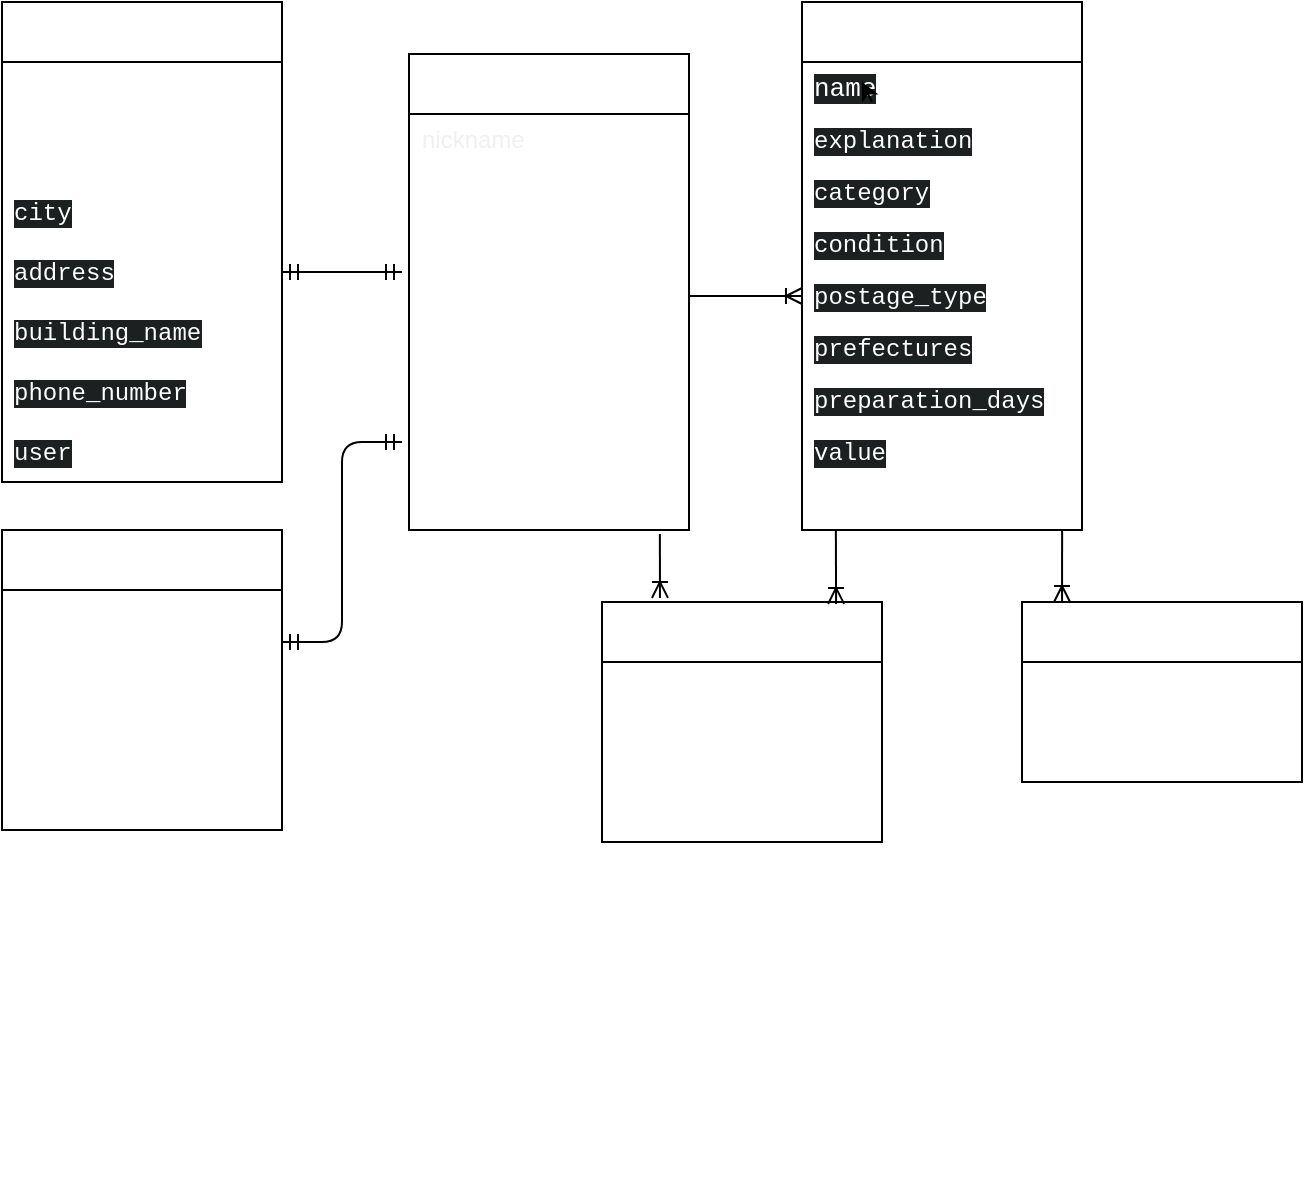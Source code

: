 <mxfile>
    <diagram id="0Fzn3t0CpTgEmDfchKeI" name="ページ1">
        <mxGraphModel dx="843" dy="540" grid="1" gridSize="10" guides="1" tooltips="1" connect="1" arrows="1" fold="1" page="1" pageScale="1" pageWidth="827" pageHeight="1169" math="0" shadow="0">
            <root>
                <mxCell id="0"/>
                <mxCell id="1" parent="0"/>
                <mxCell id="62" value="&lt;p style=&quot;margin: 0px; font-variant-numeric: normal; font-variant-east-asian: normal; font-variant-alternates: normal; font-kerning: auto; font-optical-sizing: auto; font-feature-settings: normal; font-variation-settings: normal; font-stretch: normal; font-size: 13px; line-height: normal; font-family: &amp;quot;Helvetica Neue&amp;quot;; text-align: start;&quot; class=&quot;p1&quot;&gt;&lt;br&gt;&lt;/p&gt;" style="text;html=1;align=center;verticalAlign=middle;resizable=0;points=[];autosize=1;strokeColor=none;fillColor=none;fontColor=#FFFFFF;" vertex="1" parent="1">
                    <mxGeometry x="200" y="620" width="20" height="30" as="geometry"/>
                </mxCell>
                <mxCell id="128" value="usersテーブル" style="swimlane;fontStyle=0;childLayout=stackLayout;horizontal=1;startSize=30;horizontalStack=0;resizeParent=1;resizeParentMax=0;resizeLast=0;collapsible=1;marginBottom=0;whiteSpace=wrap;html=1;fontSize=12;fontColor=#FFFFFF;" vertex="1" parent="1">
                    <mxGeometry x="273.5" y="76" width="140" height="238" as="geometry"/>
                </mxCell>
                <mxCell id="130" value="&lt;span style=&quot;color: rgb(240, 240, 240); text-align: center;&quot;&gt;nickname&lt;/span&gt;" style="text;strokeColor=none;fillColor=none;align=left;verticalAlign=middle;spacingLeft=4;spacingRight=4;overflow=hidden;points=[[0,0.5],[1,0.5]];portConstraint=eastwest;rotatable=0;whiteSpace=wrap;html=1;fontSize=12;fontColor=#FFFFFF;" vertex="1" parent="128">
                    <mxGeometry y="30" width="140" height="26" as="geometry"/>
                </mxCell>
                <mxCell id="131" value="&lt;span style=&quot;font-family: &amp;quot;Helvetica Neue&amp;quot;; font-size: 13px;&quot;&gt;email&amp;nbsp;&lt;/span&gt;&lt;span style=&quot;font-family: &amp;quot;Helvetica Neue&amp;quot;; font-size: 13px;&quot; class=&quot;Apple-converted-space&quot;&gt;&amp;nbsp;&amp;nbsp;&lt;/span&gt;" style="text;strokeColor=none;fillColor=none;align=left;verticalAlign=middle;spacingLeft=4;spacingRight=4;overflow=hidden;points=[[0,0.5],[1,0.5]];portConstraint=eastwest;rotatable=0;whiteSpace=wrap;html=1;fontSize=12;fontColor=#FFFFFF;" vertex="1" parent="128">
                    <mxGeometry y="56" width="140" height="26" as="geometry"/>
                </mxCell>
                <mxCell id="137" value="&lt;span style=&quot;font-family: &amp;quot;Helvetica Neue&amp;quot;; font-size: 13px;&quot;&gt;password&lt;/span&gt;&lt;span style=&quot;font-family: &amp;quot;Helvetica Neue&amp;quot;; font-size: 13px;&quot; class=&quot;Apple-converted-space&quot;&gt;&amp;nbsp;&amp;nbsp;&lt;/span&gt;" style="text;strokeColor=none;fillColor=none;align=left;verticalAlign=middle;spacingLeft=4;spacingRight=4;overflow=hidden;points=[[0,0.5],[1,0.5]];portConstraint=eastwest;rotatable=0;whiteSpace=wrap;html=1;fontSize=12;fontColor=#FFFFFF;" vertex="1" parent="128">
                    <mxGeometry y="82" width="140" height="26" as="geometry"/>
                </mxCell>
                <mxCell id="142" value="&lt;span style=&quot;font-family: &amp;quot;Helvetica Neue&amp;quot;; font-size: 13px;&quot;&gt;first_name&lt;/span&gt;&lt;span style=&quot;font-family: &amp;quot;Helvetica Neue&amp;quot;; font-size: 13px;&quot; class=&quot;Apple-converted-space&quot;&gt;&amp;nbsp;&lt;/span&gt;" style="text;strokeColor=none;fillColor=none;align=left;verticalAlign=middle;spacingLeft=4;spacingRight=4;overflow=hidden;points=[[0,0.5],[1,0.5]];portConstraint=eastwest;rotatable=0;whiteSpace=wrap;html=1;fontSize=12;fontColor=#FFFFFF;" vertex="1" parent="128">
                    <mxGeometry y="108" width="140" height="26" as="geometry"/>
                </mxCell>
                <mxCell id="141" value="&lt;font face=&quot;Helvetica Neue&quot;&gt;&lt;span style=&quot;font-size: 13px;&quot;&gt;family_name&lt;/span&gt;&lt;/font&gt;" style="text;strokeColor=none;fillColor=none;align=left;verticalAlign=middle;spacingLeft=4;spacingRight=4;overflow=hidden;points=[[0,0.5],[1,0.5]];portConstraint=eastwest;rotatable=0;whiteSpace=wrap;html=1;fontSize=12;fontColor=#FFFFFF;" vertex="1" parent="128">
                    <mxGeometry y="134" width="140" height="26" as="geometry"/>
                </mxCell>
                <mxCell id="140" value="&lt;span style=&quot;font-family: &amp;quot;Helvetica Neue&amp;quot;; font-size: 13px;&quot;&gt;read_first&lt;/span&gt;" style="text;strokeColor=none;fillColor=none;align=left;verticalAlign=middle;spacingLeft=4;spacingRight=4;overflow=hidden;points=[[0,0.5],[1,0.5]];portConstraint=eastwest;rotatable=0;whiteSpace=wrap;html=1;fontSize=12;fontColor=#FFFFFF;" vertex="1" parent="128">
                    <mxGeometry y="160" width="140" height="26" as="geometry"/>
                </mxCell>
                <mxCell id="139" value="&lt;span style=&quot;font-family: &amp;quot;Helvetica Neue&amp;quot;; font-size: 13px;&quot;&gt;read_family&lt;/span&gt;" style="text;strokeColor=none;fillColor=none;align=left;verticalAlign=middle;spacingLeft=4;spacingRight=4;overflow=hidden;points=[[0,0.5],[1,0.5]];portConstraint=eastwest;rotatable=0;whiteSpace=wrap;html=1;fontSize=12;fontColor=#FFFFFF;" vertex="1" parent="128">
                    <mxGeometry y="186" width="140" height="26" as="geometry"/>
                </mxCell>
                <mxCell id="138" value="&lt;span style=&quot;font-family: &amp;quot;Helvetica Neue&amp;quot;; font-size: 13px;&quot;&gt;birth&lt;/span&gt;" style="text;strokeColor=none;fillColor=none;align=left;verticalAlign=middle;spacingLeft=4;spacingRight=4;overflow=hidden;points=[[0,0.5],[1,0.5]];portConstraint=eastwest;rotatable=0;whiteSpace=wrap;html=1;fontSize=12;fontColor=#FFFFFF;" vertex="1" parent="128">
                    <mxGeometry y="212" width="140" height="26" as="geometry"/>
                </mxCell>
                <mxCell id="143" value="itemsテーブル" style="swimlane;fontStyle=0;childLayout=stackLayout;horizontal=1;startSize=30;horizontalStack=0;resizeParent=1;resizeParentMax=0;resizeLast=0;collapsible=1;marginBottom=0;whiteSpace=wrap;html=1;fontSize=12;fontColor=#FFFFFF;" vertex="1" parent="1">
                    <mxGeometry x="470" y="50" width="140" height="264" as="geometry"/>
                </mxCell>
                <mxCell id="144" value="&lt;span style=&quot;font-family: SFMono-Regular, Consolas, &amp;quot;Liberation Mono&amp;quot;, Menlo, Courier, monospace; font-size: 13px; background-color: rgb(29, 32, 32);&quot;&gt;name&lt;/span&gt;" style="text;strokeColor=none;fillColor=none;align=left;verticalAlign=middle;spacingLeft=4;spacingRight=4;overflow=hidden;points=[[0,0.5],[1,0.5]];portConstraint=eastwest;rotatable=0;whiteSpace=wrap;html=1;fontSize=12;fontColor=#FFFFFF;" vertex="1" parent="143">
                    <mxGeometry y="30" width="140" height="26" as="geometry"/>
                </mxCell>
                <mxCell id="146" value="&lt;span style=&quot;font-family: SFMono-Regular, Consolas, &amp;quot;Liberation Mono&amp;quot;, Menlo, Courier, monospace; background-color: rgb(29, 32, 32);&quot;&gt;explanation&lt;/span&gt;" style="text;strokeColor=none;fillColor=none;align=left;verticalAlign=middle;spacingLeft=4;spacingRight=4;overflow=hidden;points=[[0,0.5],[1,0.5]];portConstraint=eastwest;rotatable=0;whiteSpace=wrap;html=1;fontSize=12;fontColor=#FFFFFF;" vertex="1" parent="143">
                    <mxGeometry y="56" width="140" height="26" as="geometry"/>
                </mxCell>
                <mxCell id="152" value="&lt;span style=&quot;font-family: SFMono-Regular, Consolas, &amp;quot;Liberation Mono&amp;quot;, Menlo, Courier, monospace; background-color: rgb(29, 32, 32);&quot;&gt;category&lt;/span&gt;" style="text;strokeColor=none;fillColor=none;align=left;verticalAlign=middle;spacingLeft=4;spacingRight=4;overflow=hidden;points=[[0,0.5],[1,0.5]];portConstraint=eastwest;rotatable=0;whiteSpace=wrap;html=1;fontSize=12;fontColor=#FFFFFF;" vertex="1" parent="143">
                    <mxGeometry y="82" width="140" height="26" as="geometry"/>
                </mxCell>
                <mxCell id="151" value="&lt;span style=&quot;font-family: SFMono-Regular, Consolas, &amp;quot;Liberation Mono&amp;quot;, Menlo, Courier, monospace; background-color: rgb(29, 32, 32);&quot;&gt;condition&lt;/span&gt;" style="text;strokeColor=none;fillColor=none;align=left;verticalAlign=middle;spacingLeft=4;spacingRight=4;overflow=hidden;points=[[0,0.5],[1,0.5]];portConstraint=eastwest;rotatable=0;whiteSpace=wrap;html=1;fontSize=12;fontColor=#FFFFFF;" vertex="1" parent="143">
                    <mxGeometry y="108" width="140" height="26" as="geometry"/>
                </mxCell>
                <mxCell id="150" value="&lt;span style=&quot;font-family: SFMono-Regular, Consolas, &amp;quot;Liberation Mono&amp;quot;, Menlo, Courier, monospace; background-color: rgb(29, 32, 32);&quot;&gt;postage_type&lt;/span&gt;" style="text;strokeColor=none;fillColor=none;align=left;verticalAlign=middle;spacingLeft=4;spacingRight=4;overflow=hidden;points=[[0,0.5],[1,0.5]];portConstraint=eastwest;rotatable=0;whiteSpace=wrap;html=1;fontSize=12;fontColor=#FFFFFF;" vertex="1" parent="143">
                    <mxGeometry y="134" width="140" height="26" as="geometry"/>
                </mxCell>
                <mxCell id="149" value="&lt;span style=&quot;font-family: SFMono-Regular, Consolas, &amp;quot;Liberation Mono&amp;quot;, Menlo, Courier, monospace; background-color: rgb(29, 32, 32);&quot;&gt;prefectures&lt;/span&gt;" style="text;strokeColor=none;fillColor=none;align=left;verticalAlign=middle;spacingLeft=4;spacingRight=4;overflow=hidden;points=[[0,0.5],[1,0.5]];portConstraint=eastwest;rotatable=0;whiteSpace=wrap;html=1;fontSize=12;fontColor=#FFFFFF;" vertex="1" parent="143">
                    <mxGeometry y="160" width="140" height="26" as="geometry"/>
                </mxCell>
                <mxCell id="148" value="&lt;span style=&quot;font-family: SFMono-Regular, Consolas, &amp;quot;Liberation Mono&amp;quot;, Menlo, Courier, monospace; background-color: rgb(29, 32, 32);&quot;&gt;preparation_days&lt;/span&gt;" style="text;strokeColor=none;fillColor=none;align=left;verticalAlign=middle;spacingLeft=4;spacingRight=4;overflow=hidden;points=[[0,0.5],[1,0.5]];portConstraint=eastwest;rotatable=0;whiteSpace=wrap;html=1;fontSize=12;fontColor=#FFFFFF;" vertex="1" parent="143">
                    <mxGeometry y="186" width="140" height="26" as="geometry"/>
                </mxCell>
                <mxCell id="147" value="&lt;span style=&quot;font-family: SFMono-Regular, Consolas, &amp;quot;Liberation Mono&amp;quot;, Menlo, Courier, monospace; background-color: rgb(29, 32, 32);&quot;&gt;value &lt;/span&gt;" style="text;strokeColor=none;fillColor=none;align=left;verticalAlign=middle;spacingLeft=4;spacingRight=4;overflow=hidden;points=[[0,0.5],[1,0.5]];portConstraint=eastwest;rotatable=0;whiteSpace=wrap;html=1;fontSize=12;fontColor=#FFFFFF;" vertex="1" parent="143">
                    <mxGeometry y="212" width="140" height="26" as="geometry"/>
                </mxCell>
                <mxCell id="153" value="user" style="text;strokeColor=none;fillColor=none;align=left;verticalAlign=middle;spacingLeft=4;spacingRight=4;overflow=hidden;points=[[0,0.5],[1,0.5]];portConstraint=eastwest;rotatable=0;whiteSpace=wrap;html=1;fontSize=12;fontColor=#FFFFFF;" vertex="1" parent="143">
                    <mxGeometry y="238" width="140" height="26" as="geometry"/>
                </mxCell>
                <mxCell id="159" style="edgeStyle=none;html=1;exitX=0.75;exitY=0;exitDx=0;exitDy=0;fontSize=12;fontColor=#FFFFFF;" edge="1" parent="1">
                    <mxGeometry relative="1" as="geometry">
                        <mxPoint x="500" y="90" as="targetPoint"/>
                        <mxPoint x="505" y="100" as="sourcePoint"/>
                    </mxGeometry>
                </mxCell>
                <mxCell id="166" value="odersテーブル" style="swimlane;fontStyle=0;childLayout=stackLayout;horizontal=1;startSize=30;horizontalStack=0;resizeParent=1;resizeParentMax=0;resizeLast=0;collapsible=1;marginBottom=0;whiteSpace=wrap;html=1;fontSize=12;fontColor=#FFFFFF;" vertex="1" parent="1">
                    <mxGeometry x="70" y="50" width="140" height="240" as="geometry"/>
                </mxCell>
                <mxCell id="167" value="post_code" style="text;strokeColor=none;fillColor=none;align=left;verticalAlign=middle;spacingLeft=4;spacingRight=4;overflow=hidden;points=[[0,0.5],[1,0.5]];portConstraint=eastwest;rotatable=0;whiteSpace=wrap;html=1;fontSize=12;fontColor=#FFFFFF;" vertex="1" parent="166">
                    <mxGeometry y="30" width="140" height="30" as="geometry"/>
                </mxCell>
                <mxCell id="168" value="prefecture" style="text;strokeColor=none;fillColor=none;align=left;verticalAlign=middle;spacingLeft=4;spacingRight=4;overflow=hidden;points=[[0,0.5],[1,0.5]];portConstraint=eastwest;rotatable=0;whiteSpace=wrap;html=1;fontSize=12;fontColor=#FFFFFF;" vertex="1" parent="166">
                    <mxGeometry y="60" width="140" height="30" as="geometry"/>
                </mxCell>
                <mxCell id="172" value="&lt;span style=&quot;font-family: SFMono-Regular, Consolas, &amp;quot;Liberation Mono&amp;quot;, Menlo, Courier, monospace; background-color: rgb(29, 32, 32);&quot;&gt;city&lt;/span&gt;" style="text;strokeColor=none;fillColor=none;align=left;verticalAlign=middle;spacingLeft=4;spacingRight=4;overflow=hidden;points=[[0,0.5],[1,0.5]];portConstraint=eastwest;rotatable=0;whiteSpace=wrap;html=1;fontSize=12;fontColor=#FFFFFF;" vertex="1" parent="166">
                    <mxGeometry y="90" width="140" height="30" as="geometry"/>
                </mxCell>
                <mxCell id="173" value="&lt;span style=&quot;color: rgb(255, 255, 255); font-family: SFMono-Regular, Consolas, &amp;quot;Liberation Mono&amp;quot;, Menlo, Courier, monospace; font-style: normal; font-variant-ligatures: normal; font-variant-caps: normal; font-weight: 400; letter-spacing: normal; orphans: 2; text-align: start; text-indent: 0px; text-transform: none; widows: 2; word-spacing: 0px; -webkit-text-stroke-width: 0px; background-color: rgb(29, 32, 32); text-decoration-thickness: initial; text-decoration-style: initial; text-decoration-color: initial; float: none; display: inline !important;&quot;&gt;&lt;font style=&quot;font-size: 12px;&quot;&gt;address&lt;/font&gt;&lt;/span&gt;" style="text;strokeColor=none;fillColor=none;align=left;verticalAlign=middle;spacingLeft=4;spacingRight=4;overflow=hidden;points=[[0,0.5],[1,0.5]];portConstraint=eastwest;rotatable=0;whiteSpace=wrap;html=1;fontSize=12;fontColor=#FFFFFF;" vertex="1" parent="166">
                    <mxGeometry y="120" width="140" height="30" as="geometry"/>
                </mxCell>
                <mxCell id="174" value="&lt;span style=&quot;font-family: SFMono-Regular, Consolas, &amp;quot;Liberation Mono&amp;quot;, Menlo, Courier, monospace; background-color: rgb(29, 32, 32);&quot;&gt;&lt;font style=&quot;font-size: 12px;&quot;&gt;building_name&lt;/font&gt;&lt;/span&gt;" style="text;strokeColor=none;fillColor=none;align=left;verticalAlign=middle;spacingLeft=4;spacingRight=4;overflow=hidden;points=[[0,0.5],[1,0.5]];portConstraint=eastwest;rotatable=0;whiteSpace=wrap;html=1;fontSize=12;fontColor=#FFFFFF;" vertex="1" parent="166">
                    <mxGeometry y="150" width="140" height="30" as="geometry"/>
                </mxCell>
                <mxCell id="186" value="&lt;span style=&quot;font-family: SFMono-Regular, Consolas, &amp;quot;Liberation Mono&amp;quot;, Menlo, Courier, monospace; background-color: rgb(29, 32, 32);&quot;&gt;phone_number&lt;/span&gt;" style="text;strokeColor=none;fillColor=none;align=left;verticalAlign=middle;spacingLeft=4;spacingRight=4;overflow=hidden;points=[[0,0.5],[1,0.5]];portConstraint=eastwest;rotatable=0;whiteSpace=wrap;html=1;fontSize=12;fontColor=#FFFFFF;" vertex="1" parent="166">
                    <mxGeometry y="180" width="140" height="30" as="geometry"/>
                </mxCell>
                <mxCell id="175" value="&lt;font face=&quot;SFMono-Regular, Consolas, Liberation Mono, Menlo, Courier, monospace&quot;&gt;&lt;span style=&quot;background-color: rgb(29, 32, 32);&quot;&gt;user&lt;/span&gt;&lt;/font&gt;" style="text;strokeColor=none;fillColor=none;align=left;verticalAlign=middle;spacingLeft=4;spacingRight=4;overflow=hidden;points=[[0,0.5],[1,0.5]];portConstraint=eastwest;rotatable=0;whiteSpace=wrap;html=1;fontSize=12;fontColor=#FFFFFF;" vertex="1" parent="166">
                    <mxGeometry y="210" width="140" height="30" as="geometry"/>
                </mxCell>
                <mxCell id="211" style="html=1;fontSize=12;fontColor=#FFFFFF;endArrow=ERoneToMany;endFill=0;entryX=0.207;entryY=-0.017;entryDx=0;entryDy=0;entryPerimeter=0;exitX=0.896;exitY=1.077;exitDx=0;exitDy=0;exitPerimeter=0;" edge="1" parent="1" source="138" target="176">
                    <mxGeometry relative="1" as="geometry">
                        <mxPoint x="400" y="320" as="sourcePoint"/>
                        <mxPoint x="430" y="330" as="targetPoint"/>
                    </mxGeometry>
                </mxCell>
                <mxCell id="176" value="commentsテーブル" style="swimlane;fontStyle=0;childLayout=stackLayout;horizontal=1;startSize=30;horizontalStack=0;resizeParent=1;resizeParentMax=0;resizeLast=0;collapsible=1;marginBottom=0;whiteSpace=wrap;html=1;fontSize=12;fontColor=#FFFFFF;" vertex="1" parent="1">
                    <mxGeometry x="370" y="350" width="140" height="120" as="geometry"/>
                </mxCell>
                <mxCell id="177" value="content" style="text;strokeColor=none;fillColor=none;align=left;verticalAlign=middle;spacingLeft=4;spacingRight=4;overflow=hidden;points=[[0,0.5],[1,0.5]];portConstraint=eastwest;rotatable=0;whiteSpace=wrap;html=1;fontSize=12;fontColor=#FFFFFF;" vertex="1" parent="176">
                    <mxGeometry y="30" width="140" height="30" as="geometry"/>
                </mxCell>
                <mxCell id="178" value="user" style="text;strokeColor=none;fillColor=none;align=left;verticalAlign=middle;spacingLeft=4;spacingRight=4;overflow=hidden;points=[[0,0.5],[1,0.5]];portConstraint=eastwest;rotatable=0;whiteSpace=wrap;html=1;fontSize=12;fontColor=#FFFFFF;" vertex="1" parent="176">
                    <mxGeometry y="60" width="140" height="30" as="geometry"/>
                </mxCell>
                <mxCell id="179" value="item" style="text;strokeColor=none;fillColor=none;align=left;verticalAlign=middle;spacingLeft=4;spacingRight=4;overflow=hidden;points=[[0,0.5],[1,0.5]];portConstraint=eastwest;rotatable=0;whiteSpace=wrap;html=1;fontSize=12;fontColor=#FFFFFF;" vertex="1" parent="176">
                    <mxGeometry y="90" width="140" height="30" as="geometry"/>
                </mxCell>
                <mxCell id="182" value="cardテーブル" style="swimlane;fontStyle=0;childLayout=stackLayout;horizontal=1;startSize=30;horizontalStack=0;resizeParent=1;resizeParentMax=0;resizeLast=0;collapsible=1;marginBottom=0;whiteSpace=wrap;html=1;fontSize=12;fontColor=#FFFFFF;" vertex="1" parent="1">
                    <mxGeometry x="70" y="314" width="140" height="150" as="geometry"/>
                </mxCell>
                <mxCell id="184" value="card_date" style="text;strokeColor=none;fillColor=none;align=left;verticalAlign=middle;spacingLeft=4;spacingRight=4;overflow=hidden;points=[[0,0.5],[1,0.5]];portConstraint=eastwest;rotatable=0;whiteSpace=wrap;html=1;fontSize=12;fontColor=#FFFFFF;" vertex="1" parent="182">
                    <mxGeometry y="30" width="140" height="30" as="geometry"/>
                </mxCell>
                <mxCell id="187" value="card_deadline" style="text;strokeColor=none;fillColor=none;align=left;verticalAlign=middle;spacingLeft=4;spacingRight=4;overflow=hidden;points=[[0,0.5],[1,0.5]];portConstraint=eastwest;rotatable=0;whiteSpace=wrap;html=1;fontSize=12;fontColor=#FFFFFF;" vertex="1" parent="182">
                    <mxGeometry y="60" width="140" height="30" as="geometry"/>
                </mxCell>
                <mxCell id="216" value="security_code" style="text;strokeColor=none;fillColor=none;align=left;verticalAlign=middle;spacingLeft=4;spacingRight=4;overflow=hidden;points=[[0,0.5],[1,0.5]];portConstraint=eastwest;rotatable=0;whiteSpace=wrap;html=1;fontSize=12;fontColor=#FFFFFF;" vertex="1" parent="182">
                    <mxGeometry y="90" width="140" height="30" as="geometry"/>
                </mxCell>
                <mxCell id="185" value="user" style="text;strokeColor=none;fillColor=none;align=left;verticalAlign=middle;spacingLeft=4;spacingRight=4;overflow=hidden;points=[[0,0.5],[1,0.5]];portConstraint=eastwest;rotatable=0;whiteSpace=wrap;html=1;fontSize=12;fontColor=#FFFFFF;" vertex="1" parent="182">
                    <mxGeometry y="120" width="140" height="30" as="geometry"/>
                </mxCell>
                <mxCell id="215" style="edgeStyle=none;html=1;fontSize=12;fontColor=#FFFFFF;endArrow=ERoneToMany;endFill=0;entryX=0.143;entryY=0;entryDx=0;entryDy=0;entryPerimeter=0;exitX=0.929;exitY=1;exitDx=0;exitDy=0;exitPerimeter=0;" edge="1" parent="1" source="153" target="189">
                    <mxGeometry relative="1" as="geometry">
                        <mxPoint x="600" y="340" as="targetPoint"/>
                        <mxPoint x="600" y="320" as="sourcePoint"/>
                    </mxGeometry>
                </mxCell>
                <mxCell id="189" value="imageテーブル" style="swimlane;fontStyle=0;childLayout=stackLayout;horizontal=1;startSize=30;horizontalStack=0;resizeParent=1;resizeParentMax=0;resizeLast=0;collapsible=1;marginBottom=0;whiteSpace=wrap;html=1;fontSize=12;fontColor=#FFFFFF;" vertex="1" parent="1">
                    <mxGeometry x="580" y="350" width="140" height="90" as="geometry"/>
                </mxCell>
                <mxCell id="190" value="image" style="text;strokeColor=none;fillColor=none;align=left;verticalAlign=middle;spacingLeft=4;spacingRight=4;overflow=hidden;points=[[0,0.5],[1,0.5]];portConstraint=eastwest;rotatable=0;whiteSpace=wrap;html=1;fontSize=12;fontColor=#FFFFFF;" vertex="1" parent="189">
                    <mxGeometry y="30" width="140" height="30" as="geometry"/>
                </mxCell>
                <mxCell id="217" value="item" style="text;strokeColor=none;fillColor=none;align=left;verticalAlign=middle;spacingLeft=4;spacingRight=4;overflow=hidden;points=[[0,0.5],[1,0.5]];portConstraint=eastwest;rotatable=0;whiteSpace=wrap;html=1;fontSize=12;fontColor=#FFFFFF;" vertex="1" parent="189">
                    <mxGeometry y="60" width="140" height="30" as="geometry"/>
                </mxCell>
                <mxCell id="204" value="" style="edgeStyle=entityRelationEdgeStyle;fontSize=12;html=1;endArrow=ERmandOne;startArrow=ERmandOne;fontColor=#FFFFFF;exitX=1;exitY=0.5;exitDx=0;exitDy=0;" edge="1" parent="1" source="173">
                    <mxGeometry width="100" height="100" relative="1" as="geometry">
                        <mxPoint x="210" y="260" as="sourcePoint"/>
                        <mxPoint x="270" y="185" as="targetPoint"/>
                    </mxGeometry>
                </mxCell>
                <mxCell id="205" value="" style="edgeStyle=entityRelationEdgeStyle;fontSize=12;html=1;endArrow=ERmandOne;startArrow=ERmandOne;fontColor=#FFFFFF;" edge="1" parent="1">
                    <mxGeometry width="100" height="100" relative="1" as="geometry">
                        <mxPoint x="210" y="370" as="sourcePoint"/>
                        <mxPoint x="270" y="270" as="targetPoint"/>
                    </mxGeometry>
                </mxCell>
                <mxCell id="213" style="edgeStyle=none;html=1;fontSize=12;fontColor=#FFFFFF;endArrow=ERoneToMany;endFill=0;exitX=0.121;exitY=1;exitDx=0;exitDy=0;exitPerimeter=0;entryX=0.836;entryY=0.008;entryDx=0;entryDy=0;entryPerimeter=0;" edge="1" parent="1" source="153" target="176">
                    <mxGeometry relative="1" as="geometry">
                        <mxPoint x="500" y="340" as="targetPoint"/>
                    </mxGeometry>
                </mxCell>
                <mxCell id="214" style="edgeStyle=none;html=1;exitX=1;exitY=0.5;exitDx=0;exitDy=0;entryX=0;entryY=0.5;entryDx=0;entryDy=0;fontSize=12;fontColor=#FFFFFF;endArrow=ERoneToMany;endFill=0;" edge="1" parent="1" source="142" target="150">
                    <mxGeometry relative="1" as="geometry"/>
                </mxCell>
            </root>
        </mxGraphModel>
    </diagram>
</mxfile>